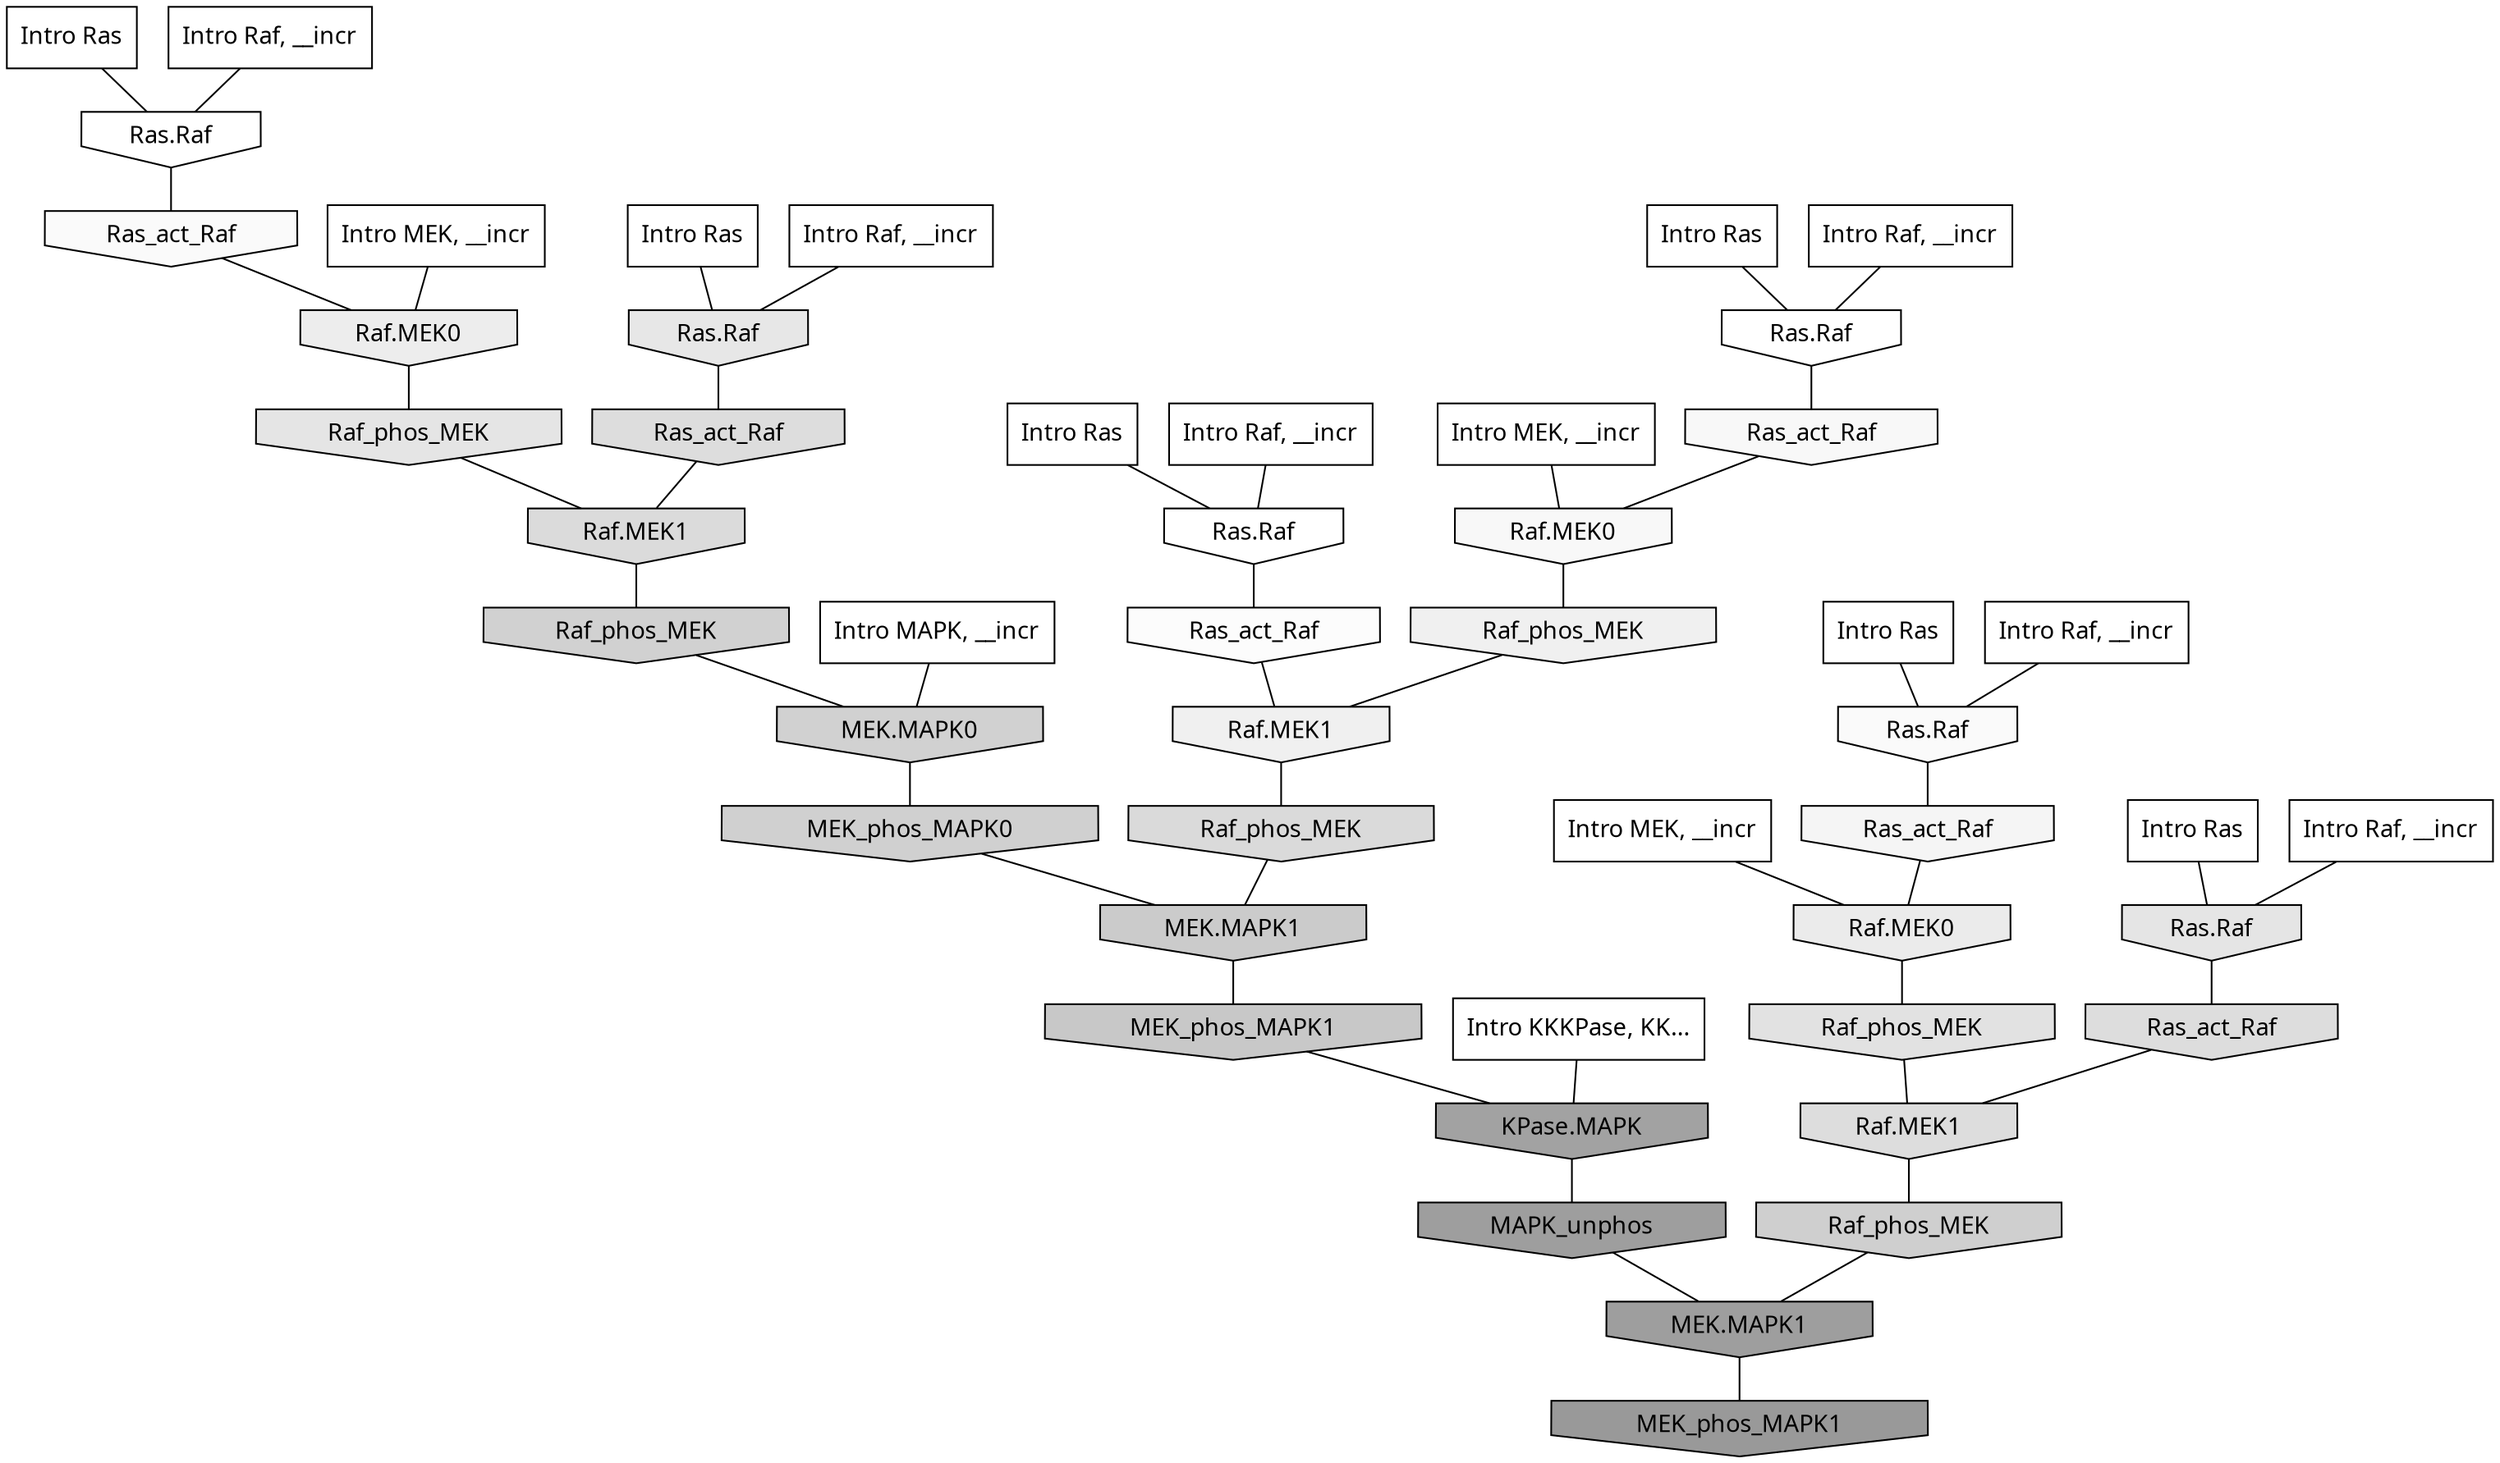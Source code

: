 digraph G{
  rankdir="TB";
  ranksep=0.30;
  node [fontname="CMU Serif"];
  edge [fontname="CMU Serif"];
  
  2 [label="Intro Ras", shape=rectangle, style=filled, fillcolor="0.000 0.000 1.000"]
  
  7 [label="Intro Ras", shape=rectangle, style=filled, fillcolor="0.000 0.000 1.000"]
  
  17 [label="Intro Ras", shape=rectangle, style=filled, fillcolor="0.000 0.000 1.000"]
  
  18 [label="Intro Ras", shape=rectangle, style=filled, fillcolor="0.000 0.000 1.000"]
  
  64 [label="Intro Ras", shape=rectangle, style=filled, fillcolor="0.000 0.000 1.000"]
  
  94 [label="Intro Ras", shape=rectangle, style=filled, fillcolor="0.000 0.000 1.000"]
  
  220 [label="Intro Raf, __incr", shape=rectangle, style=filled, fillcolor="0.000 0.000 1.000"]
  
  531 [label="Intro Raf, __incr", shape=rectangle, style=filled, fillcolor="0.000 0.000 1.000"]
  
  550 [label="Intro Raf, __incr", shape=rectangle, style=filled, fillcolor="0.000 0.000 1.000"]
  
  625 [label="Intro Raf, __incr", shape=rectangle, style=filled, fillcolor="0.000 0.000 1.000"]
  
  651 [label="Intro Raf, __incr", shape=rectangle, style=filled, fillcolor="0.000 0.000 1.000"]
  
  838 [label="Intro Raf, __incr", shape=rectangle, style=filled, fillcolor="0.000 0.000 1.000"]
  
  1365 [label="Intro MEK, __incr", shape=rectangle, style=filled, fillcolor="0.000 0.000 1.000"]
  
  1596 [label="Intro MEK, __incr", shape=rectangle, style=filled, fillcolor="0.000 0.000 1.000"]
  
  1899 [label="Intro MEK, __incr", shape=rectangle, style=filled, fillcolor="0.000 0.000 1.000"]
  
  2109 [label="Intro MAPK, __incr", shape=rectangle, style=filled, fillcolor="0.000 0.000 1.000"]
  
  3107 [label="Intro KKKPase, KK...", shape=rectangle, style=filled, fillcolor="0.000 0.000 1.000"]
  
  3264 [label="Ras.Raf", shape=invhouse, style=filled, fillcolor="0.000 0.000 1.000"]
  
  3283 [label="Ras.Raf", shape=invhouse, style=filled, fillcolor="0.000 0.000 1.000"]
  
  3322 [label="Ras.Raf", shape=invhouse, style=filled, fillcolor="0.000 0.000 0.999"]
  
  3480 [label="Ras_act_Raf", shape=invhouse, style=filled, fillcolor="0.000 0.000 0.986"]
  
  3560 [label="Ras_act_Raf", shape=invhouse, style=filled, fillcolor="0.000 0.000 0.979"]
  
  3571 [label="Ras.Raf", shape=invhouse, style=filled, fillcolor="0.000 0.000 0.979"]
  
  3746 [label="Ras_act_Raf", shape=invhouse, style=filled, fillcolor="0.000 0.000 0.970"]
  
  3749 [label="Raf.MEK0", shape=invhouse, style=filled, fillcolor="0.000 0.000 0.970"]
  
  4028 [label="Ras_act_Raf", shape=invhouse, style=filled, fillcolor="0.000 0.000 0.960"]
  
  4517 [label="Raf_phos_MEK", shape=invhouse, style=filled, fillcolor="0.000 0.000 0.941"]
  
  4578 [label="Raf.MEK1", shape=invhouse, style=filled, fillcolor="0.000 0.000 0.939"]
  
  4902 [label="Raf.MEK0", shape=invhouse, style=filled, fillcolor="0.000 0.000 0.929"]
  
  5154 [label="Raf.MEK0", shape=invhouse, style=filled, fillcolor="0.000 0.000 0.920"]
  
  5707 [label="Ras.Raf", shape=invhouse, style=filled, fillcolor="0.000 0.000 0.903"]
  
  5928 [label="Ras.Raf", shape=invhouse, style=filled, fillcolor="0.000 0.000 0.898"]
  
  6026 [label="Raf_phos_MEK", shape=invhouse, style=filled, fillcolor="0.000 0.000 0.895"]
  
  6550 [label="Raf_phos_MEK", shape=invhouse, style=filled, fillcolor="0.000 0.000 0.883"]
  
  7474 [label="Ras_act_Raf", shape=invhouse, style=filled, fillcolor="0.000 0.000 0.866"]
  
  7476 [label="Raf.MEK1", shape=invhouse, style=filled, fillcolor="0.000 0.000 0.866"]
  
  7529 [label="Ras_act_Raf", shape=invhouse, style=filled, fillcolor="0.000 0.000 0.865"]
  
  7864 [label="Raf.MEK1", shape=invhouse, style=filled, fillcolor="0.000 0.000 0.859"]
  
  8132 [label="Raf_phos_MEK", shape=invhouse, style=filled, fillcolor="0.000 0.000 0.855"]
  
  10760 [label="Raf_phos_MEK", shape=invhouse, style=filled, fillcolor="0.000 0.000 0.820"]
  
  10773 [label="MEK.MAPK0", shape=invhouse, style=filled, fillcolor="0.000 0.000 0.820"]
  
  11506 [label="MEK_phos_MAPK0", shape=invhouse, style=filled, fillcolor="0.000 0.000 0.813"]
  
  11740 [label="Raf_phos_MEK", shape=invhouse, style=filled, fillcolor="0.000 0.000 0.810"]
  
  13455 [label="MEK.MAPK1", shape=invhouse, style=filled, fillcolor="0.000 0.000 0.795"]
  
  15241 [label="MEK_phos_MAPK1", shape=invhouse, style=filled, fillcolor="0.000 0.000 0.782"]
  
  21683 [label="KPase.MAPK", shape=invhouse, style=filled, fillcolor="0.000 0.000 0.634"]
  
  22107 [label="MAPK_unphos", shape=invhouse, style=filled, fillcolor="0.000 0.000 0.621"]
  
  22108 [label="MEK.MAPK1", shape=invhouse, style=filled, fillcolor="0.000 0.000 0.621"]
  
  22711 [label="MEK_phos_MAPK1", shape=invhouse, style=filled, fillcolor="0.000 0.000 0.600"]
  
  
  22108 -> 22711 [dir=none, color="0.000 0.000 0.000"] 
  22107 -> 22108 [dir=none, color="0.000 0.000 0.000"] 
  21683 -> 22107 [dir=none, color="0.000 0.000 0.000"] 
  15241 -> 21683 [dir=none, color="0.000 0.000 0.000"] 
  13455 -> 15241 [dir=none, color="0.000 0.000 0.000"] 
  11740 -> 22108 [dir=none, color="0.000 0.000 0.000"] 
  11506 -> 13455 [dir=none, color="0.000 0.000 0.000"] 
  10773 -> 11506 [dir=none, color="0.000 0.000 0.000"] 
  10760 -> 10773 [dir=none, color="0.000 0.000 0.000"] 
  8132 -> 13455 [dir=none, color="0.000 0.000 0.000"] 
  7864 -> 10760 [dir=none, color="0.000 0.000 0.000"] 
  7529 -> 7864 [dir=none, color="0.000 0.000 0.000"] 
  7476 -> 11740 [dir=none, color="0.000 0.000 0.000"] 
  7474 -> 7476 [dir=none, color="0.000 0.000 0.000"] 
  6550 -> 7476 [dir=none, color="0.000 0.000 0.000"] 
  6026 -> 7864 [dir=none, color="0.000 0.000 0.000"] 
  5928 -> 7474 [dir=none, color="0.000 0.000 0.000"] 
  5707 -> 7529 [dir=none, color="0.000 0.000 0.000"] 
  5154 -> 6550 [dir=none, color="0.000 0.000 0.000"] 
  4902 -> 6026 [dir=none, color="0.000 0.000 0.000"] 
  4578 -> 8132 [dir=none, color="0.000 0.000 0.000"] 
  4517 -> 4578 [dir=none, color="0.000 0.000 0.000"] 
  4028 -> 5154 [dir=none, color="0.000 0.000 0.000"] 
  3749 -> 4517 [dir=none, color="0.000 0.000 0.000"] 
  3746 -> 3749 [dir=none, color="0.000 0.000 0.000"] 
  3571 -> 4028 [dir=none, color="0.000 0.000 0.000"] 
  3560 -> 4902 [dir=none, color="0.000 0.000 0.000"] 
  3480 -> 4578 [dir=none, color="0.000 0.000 0.000"] 
  3322 -> 3560 [dir=none, color="0.000 0.000 0.000"] 
  3283 -> 3480 [dir=none, color="0.000 0.000 0.000"] 
  3264 -> 3746 [dir=none, color="0.000 0.000 0.000"] 
  3107 -> 21683 [dir=none, color="0.000 0.000 0.000"] 
  2109 -> 10773 [dir=none, color="0.000 0.000 0.000"] 
  1899 -> 5154 [dir=none, color="0.000 0.000 0.000"] 
  1596 -> 4902 [dir=none, color="0.000 0.000 0.000"] 
  1365 -> 3749 [dir=none, color="0.000 0.000 0.000"] 
  838 -> 3571 [dir=none, color="0.000 0.000 0.000"] 
  651 -> 3264 [dir=none, color="0.000 0.000 0.000"] 
  625 -> 5707 [dir=none, color="0.000 0.000 0.000"] 
  550 -> 3322 [dir=none, color="0.000 0.000 0.000"] 
  531 -> 3283 [dir=none, color="0.000 0.000 0.000"] 
  220 -> 5928 [dir=none, color="0.000 0.000 0.000"] 
  94 -> 3283 [dir=none, color="0.000 0.000 0.000"] 
  64 -> 3571 [dir=none, color="0.000 0.000 0.000"] 
  18 -> 5928 [dir=none, color="0.000 0.000 0.000"] 
  17 -> 3264 [dir=none, color="0.000 0.000 0.000"] 
  7 -> 5707 [dir=none, color="0.000 0.000 0.000"] 
  2 -> 3322 [dir=none, color="0.000 0.000 0.000"] 
  
  }
